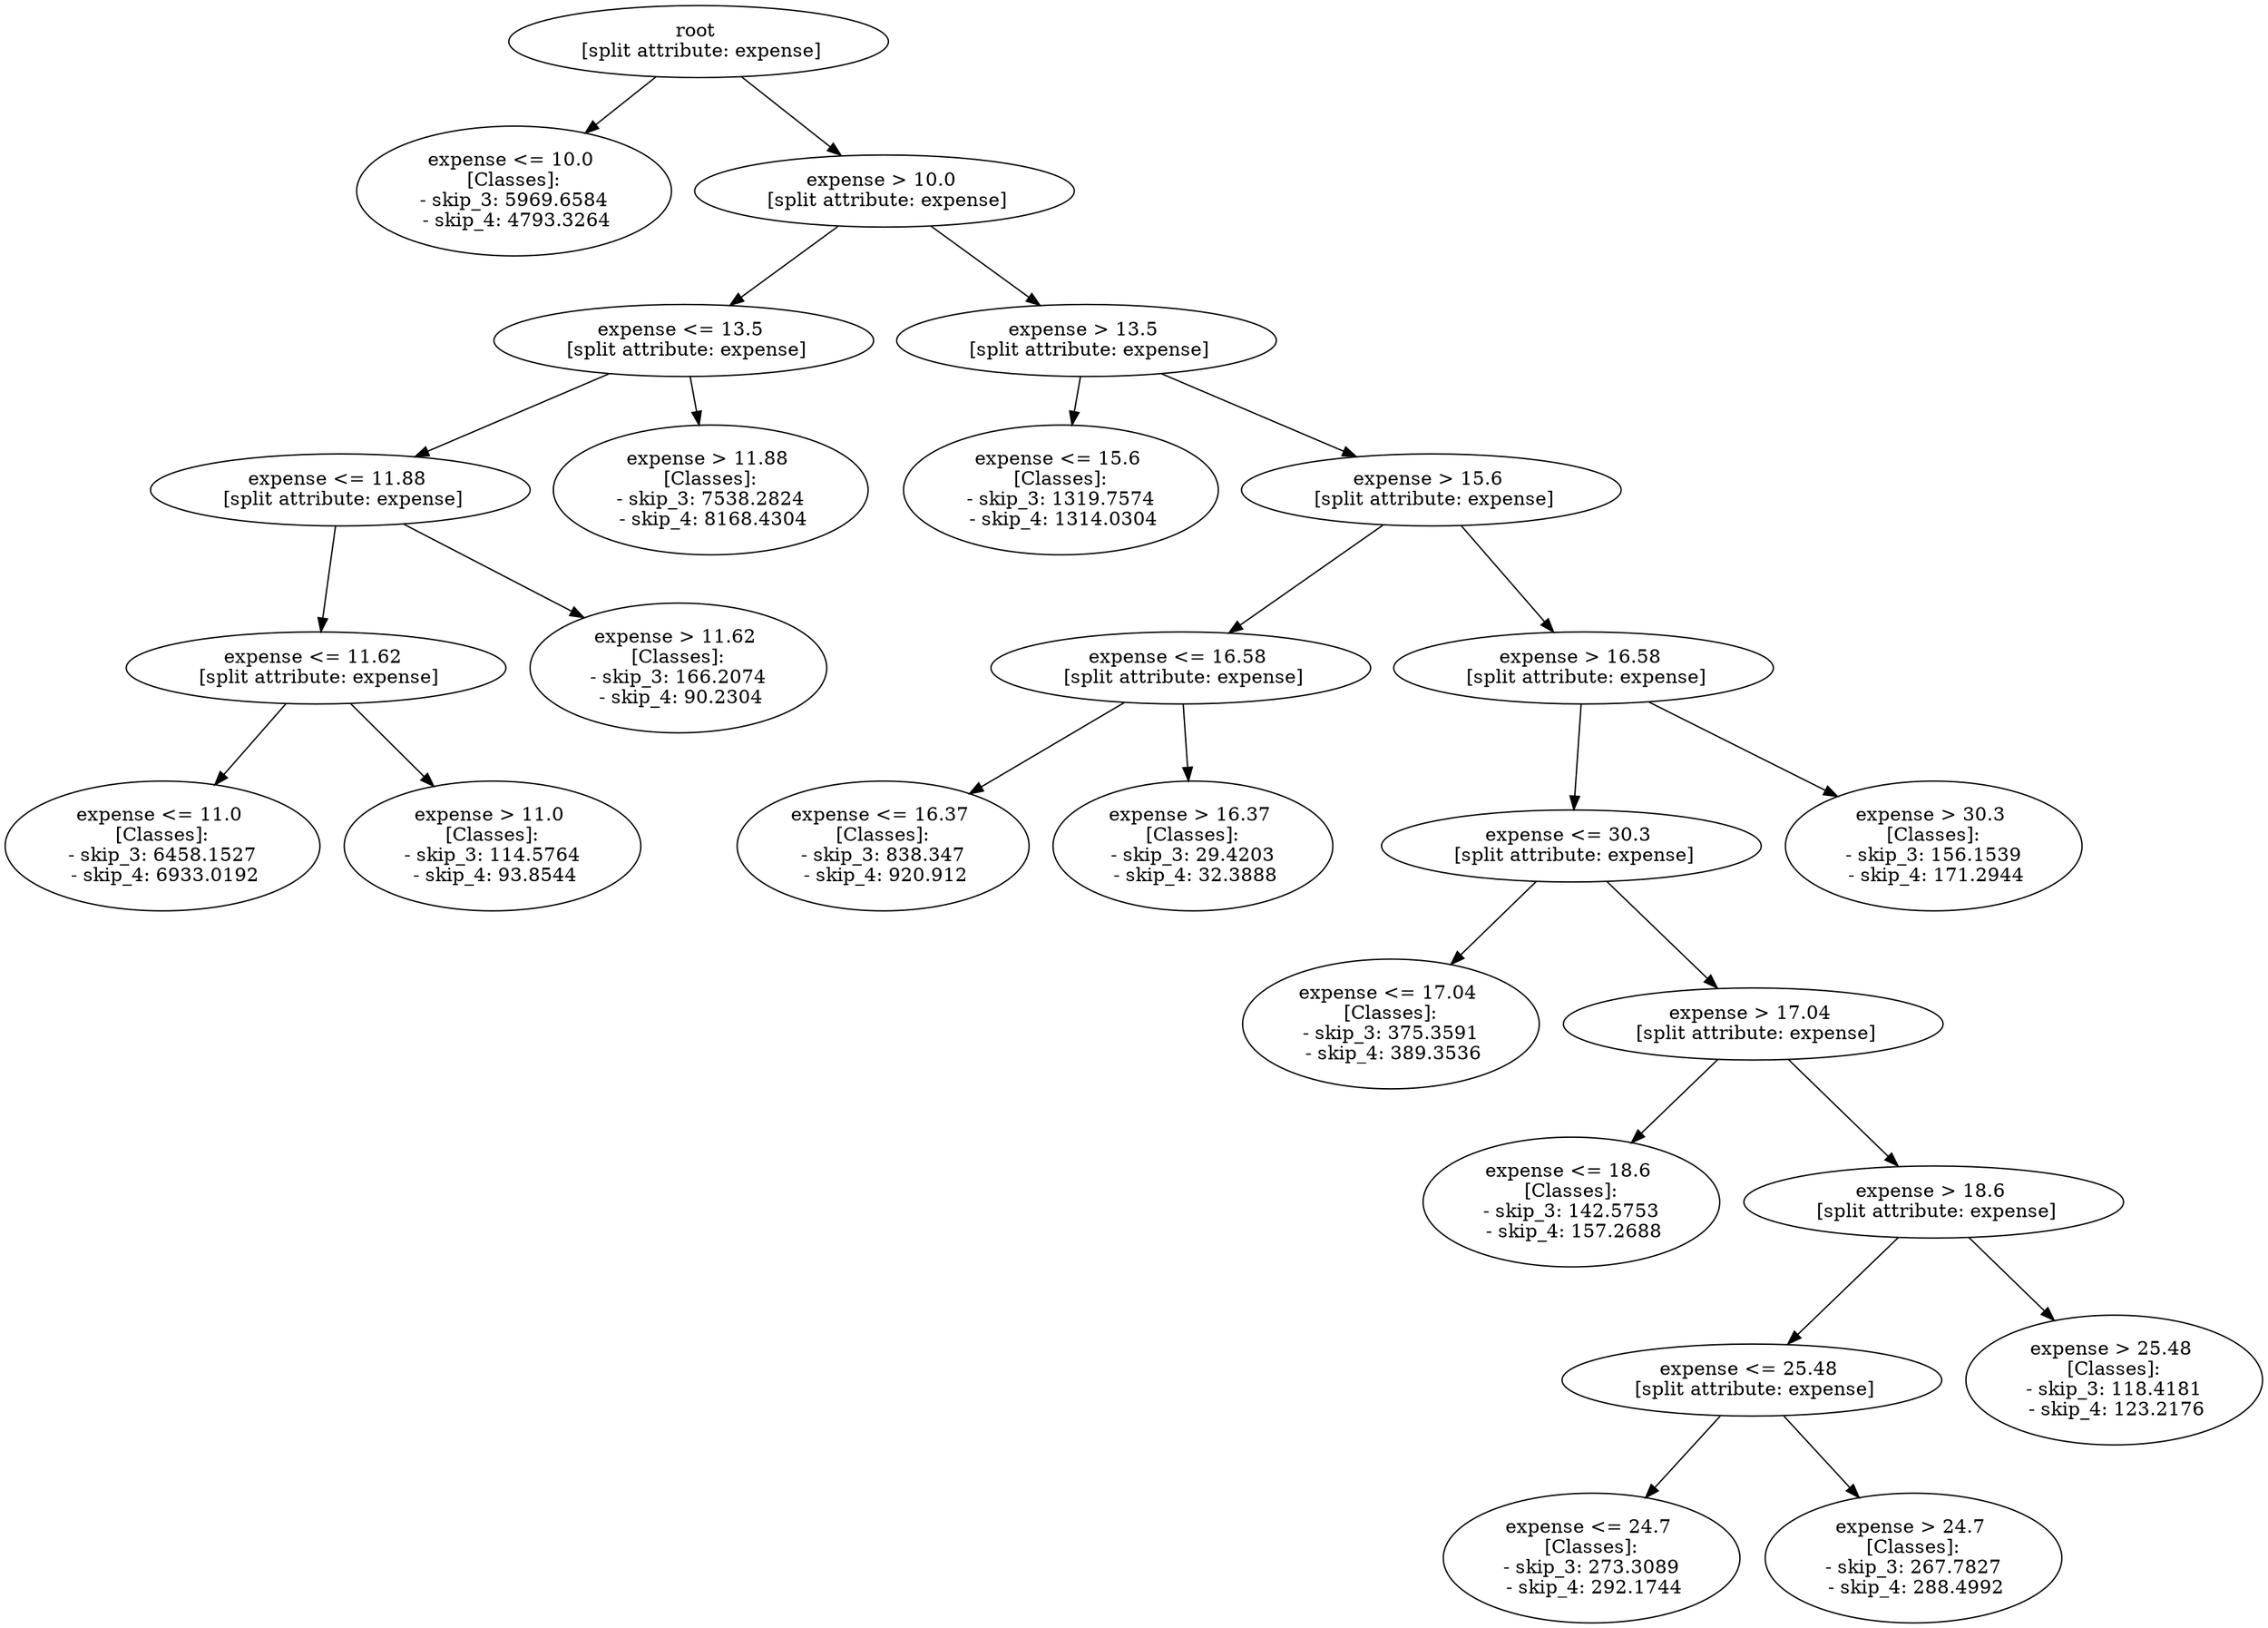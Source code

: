 // Road_Traffic_Fine_Management_Process-p_3-2
digraph "Road_Traffic_Fine_Management_Process-p_3-2" {
	"29049c3d-41a0-4193-b5a8-e6ff8a1d4c23" [label="root 
 [split attribute: expense]"]
	"10726a1a-042e-475b-9027-55434c5c4827" [label="expense <= 10.0 
 [Classes]: 
 - skip_3: 5969.6584 
 - skip_4: 4793.3264"]
	"29049c3d-41a0-4193-b5a8-e6ff8a1d4c23" -> "10726a1a-042e-475b-9027-55434c5c4827"
	"39784b63-033c-4a3c-970c-8fad652ada98" [label="expense > 10.0 
 [split attribute: expense]"]
	"29049c3d-41a0-4193-b5a8-e6ff8a1d4c23" -> "39784b63-033c-4a3c-970c-8fad652ada98"
	"7e4e334a-7250-402e-a354-525f1be21b0a" [label="expense <= 13.5 
 [split attribute: expense]"]
	"39784b63-033c-4a3c-970c-8fad652ada98" -> "7e4e334a-7250-402e-a354-525f1be21b0a"
	"583178f8-0f28-4864-9c9d-60960112a7af" [label="expense <= 11.88 
 [split attribute: expense]"]
	"7e4e334a-7250-402e-a354-525f1be21b0a" -> "583178f8-0f28-4864-9c9d-60960112a7af"
	"debbddb3-bbaa-40ae-b273-66033aa4fa43" [label="expense <= 11.62 
 [split attribute: expense]"]
	"583178f8-0f28-4864-9c9d-60960112a7af" -> "debbddb3-bbaa-40ae-b273-66033aa4fa43"
	"7ac82ba5-d67b-4f2c-a15d-d7db0623ee69" [label="expense <= 11.0 
 [Classes]: 
 - skip_3: 6458.1527 
 - skip_4: 6933.0192"]
	"debbddb3-bbaa-40ae-b273-66033aa4fa43" -> "7ac82ba5-d67b-4f2c-a15d-d7db0623ee69"
	"8cddfe95-cd80-4455-9566-ee98b1ffc3e4" [label="expense > 11.0 
 [Classes]: 
 - skip_3: 114.5764 
 - skip_4: 93.8544"]
	"debbddb3-bbaa-40ae-b273-66033aa4fa43" -> "8cddfe95-cd80-4455-9566-ee98b1ffc3e4"
	"c2cdeec7-e926-4320-ab20-86913c8b24c8" [label="expense > 11.62 
 [Classes]: 
 - skip_3: 166.2074 
 - skip_4: 90.2304"]
	"583178f8-0f28-4864-9c9d-60960112a7af" -> "c2cdeec7-e926-4320-ab20-86913c8b24c8"
	"9d376ca0-513a-4aa4-bb0a-b25e7d7ad49f" [label="expense > 11.88 
 [Classes]: 
 - skip_3: 7538.2824 
 - skip_4: 8168.4304"]
	"7e4e334a-7250-402e-a354-525f1be21b0a" -> "9d376ca0-513a-4aa4-bb0a-b25e7d7ad49f"
	"f11c55e4-c13d-4194-89c9-c411c149f3ed" [label="expense > 13.5 
 [split attribute: expense]"]
	"39784b63-033c-4a3c-970c-8fad652ada98" -> "f11c55e4-c13d-4194-89c9-c411c149f3ed"
	"1a248f75-7faa-4c36-9b75-e7ec7ed28b02" [label="expense <= 15.6 
 [Classes]: 
 - skip_3: 1319.7574 
 - skip_4: 1314.0304"]
	"f11c55e4-c13d-4194-89c9-c411c149f3ed" -> "1a248f75-7faa-4c36-9b75-e7ec7ed28b02"
	"ce691d8c-0999-4baa-b44a-37cdf6c732b8" [label="expense > 15.6 
 [split attribute: expense]"]
	"f11c55e4-c13d-4194-89c9-c411c149f3ed" -> "ce691d8c-0999-4baa-b44a-37cdf6c732b8"
	"6c4f5d52-4694-4bbf-b2ca-e53bbb13feab" [label="expense <= 16.58 
 [split attribute: expense]"]
	"ce691d8c-0999-4baa-b44a-37cdf6c732b8" -> "6c4f5d52-4694-4bbf-b2ca-e53bbb13feab"
	"4bebec64-4657-4fa4-8608-749b10ebe28e" [label="expense <= 16.37 
 [Classes]: 
 - skip_3: 838.347 
 - skip_4: 920.912"]
	"6c4f5d52-4694-4bbf-b2ca-e53bbb13feab" -> "4bebec64-4657-4fa4-8608-749b10ebe28e"
	"5a209723-9b61-4c62-87f6-b536720e8409" [label="expense > 16.37 
 [Classes]: 
 - skip_3: 29.4203 
 - skip_4: 32.3888"]
	"6c4f5d52-4694-4bbf-b2ca-e53bbb13feab" -> "5a209723-9b61-4c62-87f6-b536720e8409"
	"78dd4a25-2e07-4050-8831-663c4410fdb4" [label="expense > 16.58 
 [split attribute: expense]"]
	"ce691d8c-0999-4baa-b44a-37cdf6c732b8" -> "78dd4a25-2e07-4050-8831-663c4410fdb4"
	"27b8f6da-e0a6-4b40-86ee-1a7faf5f39ff" [label="expense <= 30.3 
 [split attribute: expense]"]
	"78dd4a25-2e07-4050-8831-663c4410fdb4" -> "27b8f6da-e0a6-4b40-86ee-1a7faf5f39ff"
	"b6ab7a8b-eca6-49b2-949f-922367ca78ce" [label="expense <= 17.04 
 [Classes]: 
 - skip_3: 375.3591 
 - skip_4: 389.3536"]
	"27b8f6da-e0a6-4b40-86ee-1a7faf5f39ff" -> "b6ab7a8b-eca6-49b2-949f-922367ca78ce"
	"97d8a35b-4bf1-45eb-90dc-7e3a89d8db32" [label="expense > 17.04 
 [split attribute: expense]"]
	"27b8f6da-e0a6-4b40-86ee-1a7faf5f39ff" -> "97d8a35b-4bf1-45eb-90dc-7e3a89d8db32"
	"60529f1a-b39c-4abe-917e-0ae650baf6b5" [label="expense <= 18.6 
 [Classes]: 
 - skip_3: 142.5753 
 - skip_4: 157.2688"]
	"97d8a35b-4bf1-45eb-90dc-7e3a89d8db32" -> "60529f1a-b39c-4abe-917e-0ae650baf6b5"
	"11f542d5-b7d7-4779-80dd-7229f595bdf9" [label="expense > 18.6 
 [split attribute: expense]"]
	"97d8a35b-4bf1-45eb-90dc-7e3a89d8db32" -> "11f542d5-b7d7-4779-80dd-7229f595bdf9"
	"e9da77b2-9ba1-437b-ab84-20d8f8ff1762" [label="expense <= 25.48 
 [split attribute: expense]"]
	"11f542d5-b7d7-4779-80dd-7229f595bdf9" -> "e9da77b2-9ba1-437b-ab84-20d8f8ff1762"
	"00766629-3389-43d5-9af6-04fda5d33709" [label="expense <= 24.7 
 [Classes]: 
 - skip_3: 273.3089 
 - skip_4: 292.1744"]
	"e9da77b2-9ba1-437b-ab84-20d8f8ff1762" -> "00766629-3389-43d5-9af6-04fda5d33709"
	"54c5dce1-b09b-4184-bf2e-edbd733333b8" [label="expense > 24.7 
 [Classes]: 
 - skip_3: 267.7827 
 - skip_4: 288.4992"]
	"e9da77b2-9ba1-437b-ab84-20d8f8ff1762" -> "54c5dce1-b09b-4184-bf2e-edbd733333b8"
	"629949b1-1e43-47bc-ab75-227aff3805df" [label="expense > 25.48 
 [Classes]: 
 - skip_3: 118.4181 
 - skip_4: 123.2176"]
	"11f542d5-b7d7-4779-80dd-7229f595bdf9" -> "629949b1-1e43-47bc-ab75-227aff3805df"
	"66352271-8f24-4e13-8a4e-420db5e6a98b" [label="expense > 30.3 
 [Classes]: 
 - skip_3: 156.1539 
 - skip_4: 171.2944"]
	"78dd4a25-2e07-4050-8831-663c4410fdb4" -> "66352271-8f24-4e13-8a4e-420db5e6a98b"
}
